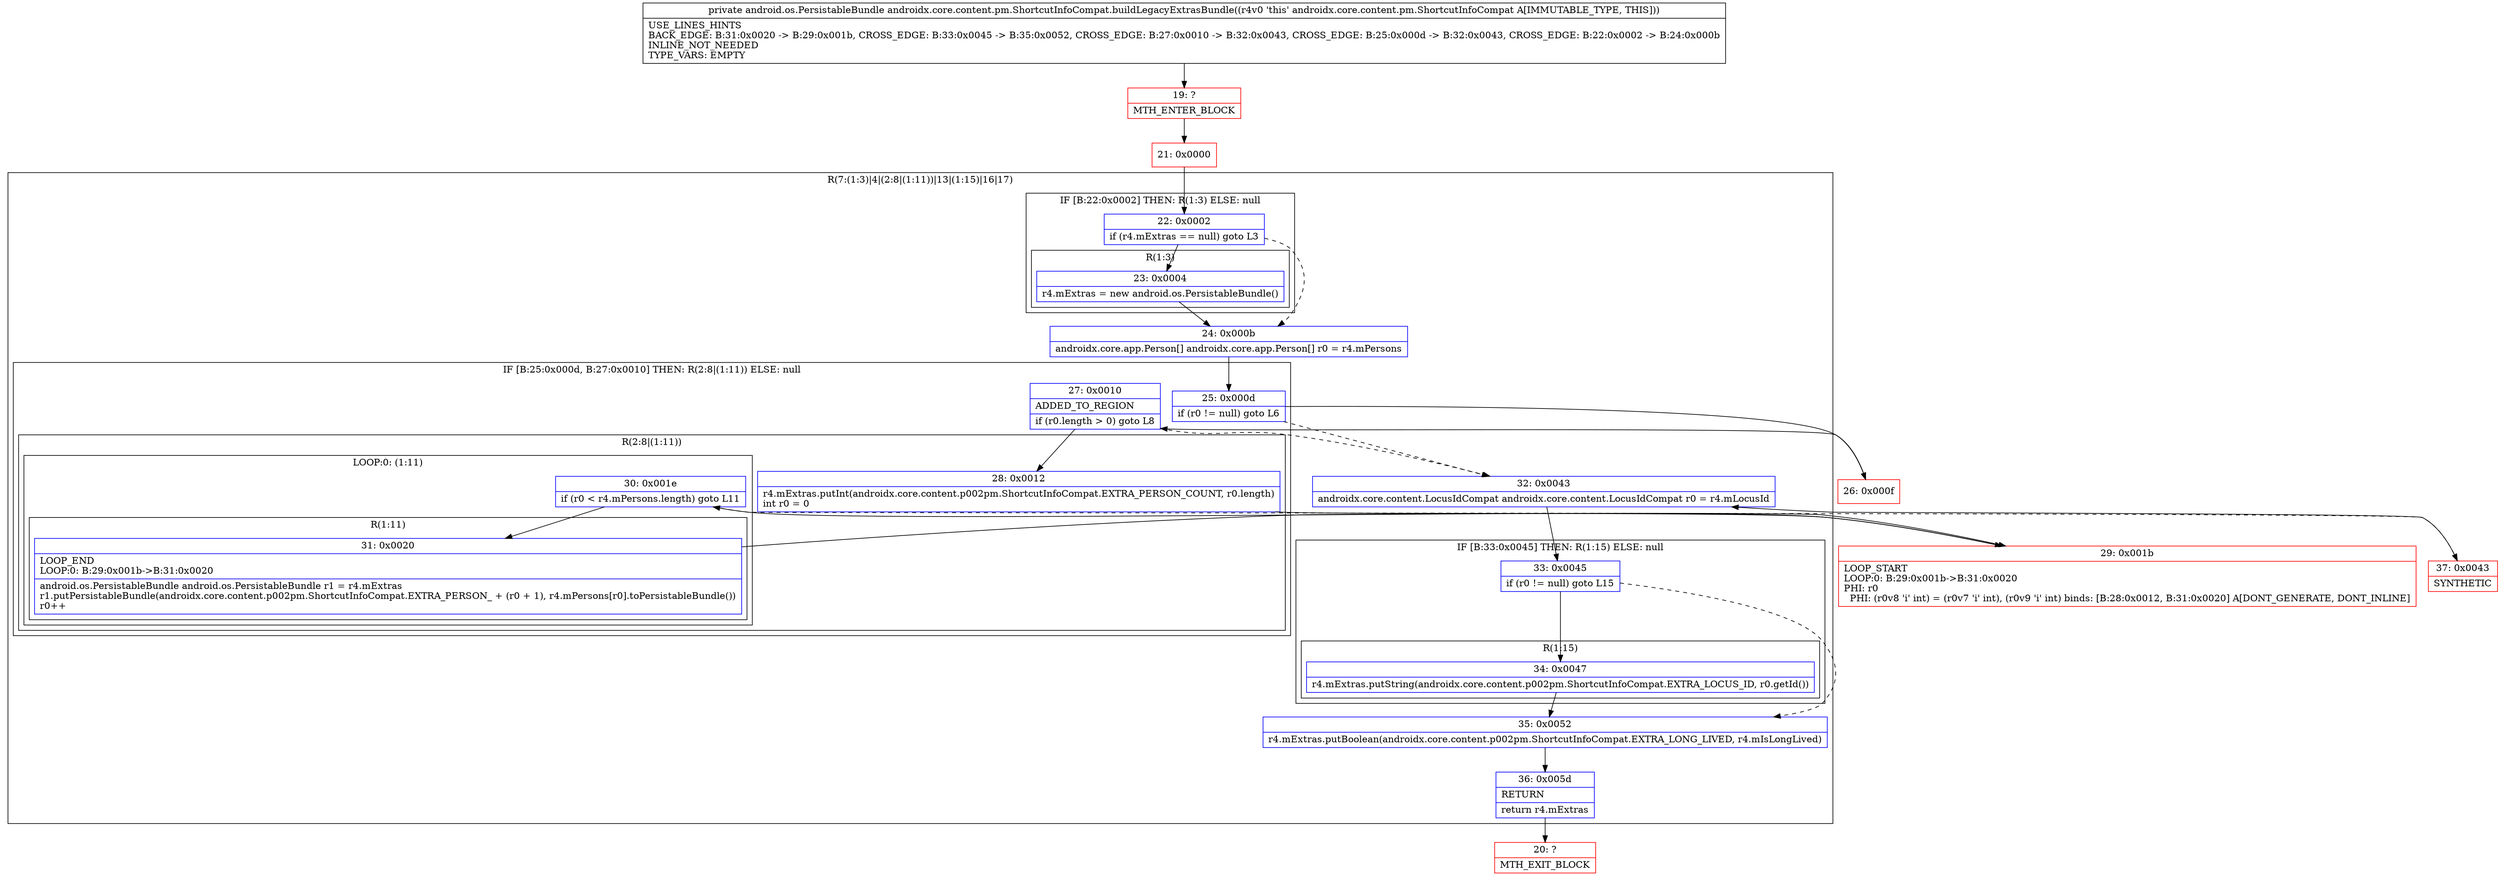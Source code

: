 digraph "CFG forandroidx.core.content.pm.ShortcutInfoCompat.buildLegacyExtrasBundle()Landroid\/os\/PersistableBundle;" {
subgraph cluster_Region_1796779407 {
label = "R(7:(1:3)|4|(2:8|(1:11))|13|(1:15)|16|17)";
node [shape=record,color=blue];
subgraph cluster_IfRegion_414059526 {
label = "IF [B:22:0x0002] THEN: R(1:3) ELSE: null";
node [shape=record,color=blue];
Node_22 [shape=record,label="{22\:\ 0x0002|if (r4.mExtras == null) goto L3\l}"];
subgraph cluster_Region_2016595619 {
label = "R(1:3)";
node [shape=record,color=blue];
Node_23 [shape=record,label="{23\:\ 0x0004|r4.mExtras = new android.os.PersistableBundle()\l}"];
}
}
Node_24 [shape=record,label="{24\:\ 0x000b|androidx.core.app.Person[] androidx.core.app.Person[] r0 = r4.mPersons\l}"];
subgraph cluster_IfRegion_602221660 {
label = "IF [B:25:0x000d, B:27:0x0010] THEN: R(2:8|(1:11)) ELSE: null";
node [shape=record,color=blue];
Node_25 [shape=record,label="{25\:\ 0x000d|if (r0 != null) goto L6\l}"];
Node_27 [shape=record,label="{27\:\ 0x0010|ADDED_TO_REGION\l|if (r0.length \> 0) goto L8\l}"];
subgraph cluster_Region_743810771 {
label = "R(2:8|(1:11))";
node [shape=record,color=blue];
Node_28 [shape=record,label="{28\:\ 0x0012|r4.mExtras.putInt(androidx.core.content.p002pm.ShortcutInfoCompat.EXTRA_PERSON_COUNT, r0.length)\lint r0 = 0\l}"];
subgraph cluster_LoopRegion_356723905 {
label = "LOOP:0: (1:11)";
node [shape=record,color=blue];
Node_30 [shape=record,label="{30\:\ 0x001e|if (r0 \< r4.mPersons.length) goto L11\l}"];
subgraph cluster_Region_346125188 {
label = "R(1:11)";
node [shape=record,color=blue];
Node_31 [shape=record,label="{31\:\ 0x0020|LOOP_END\lLOOP:0: B:29:0x001b\-\>B:31:0x0020\l|android.os.PersistableBundle android.os.PersistableBundle r1 = r4.mExtras\lr1.putPersistableBundle(androidx.core.content.p002pm.ShortcutInfoCompat.EXTRA_PERSON_ + (r0 + 1), r4.mPersons[r0].toPersistableBundle())\lr0++\l}"];
}
}
}
}
Node_32 [shape=record,label="{32\:\ 0x0043|androidx.core.content.LocusIdCompat androidx.core.content.LocusIdCompat r0 = r4.mLocusId\l}"];
subgraph cluster_IfRegion_823444416 {
label = "IF [B:33:0x0045] THEN: R(1:15) ELSE: null";
node [shape=record,color=blue];
Node_33 [shape=record,label="{33\:\ 0x0045|if (r0 != null) goto L15\l}"];
subgraph cluster_Region_525235384 {
label = "R(1:15)";
node [shape=record,color=blue];
Node_34 [shape=record,label="{34\:\ 0x0047|r4.mExtras.putString(androidx.core.content.p002pm.ShortcutInfoCompat.EXTRA_LOCUS_ID, r0.getId())\l}"];
}
}
Node_35 [shape=record,label="{35\:\ 0x0052|r4.mExtras.putBoolean(androidx.core.content.p002pm.ShortcutInfoCompat.EXTRA_LONG_LIVED, r4.mIsLongLived)\l}"];
Node_36 [shape=record,label="{36\:\ 0x005d|RETURN\l|return r4.mExtras\l}"];
}
Node_19 [shape=record,color=red,label="{19\:\ ?|MTH_ENTER_BLOCK\l}"];
Node_21 [shape=record,color=red,label="{21\:\ 0x0000}"];
Node_26 [shape=record,color=red,label="{26\:\ 0x000f}"];
Node_29 [shape=record,color=red,label="{29\:\ 0x001b|LOOP_START\lLOOP:0: B:29:0x001b\-\>B:31:0x0020\lPHI: r0 \l  PHI: (r0v8 'i' int) = (r0v7 'i' int), (r0v9 'i' int) binds: [B:28:0x0012, B:31:0x0020] A[DONT_GENERATE, DONT_INLINE]\l}"];
Node_37 [shape=record,color=red,label="{37\:\ 0x0043|SYNTHETIC\l}"];
Node_20 [shape=record,color=red,label="{20\:\ ?|MTH_EXIT_BLOCK\l}"];
MethodNode[shape=record,label="{private android.os.PersistableBundle androidx.core.content.pm.ShortcutInfoCompat.buildLegacyExtrasBundle((r4v0 'this' androidx.core.content.pm.ShortcutInfoCompat A[IMMUTABLE_TYPE, THIS]))  | USE_LINES_HINTS\lBACK_EDGE: B:31:0x0020 \-\> B:29:0x001b, CROSS_EDGE: B:33:0x0045 \-\> B:35:0x0052, CROSS_EDGE: B:27:0x0010 \-\> B:32:0x0043, CROSS_EDGE: B:25:0x000d \-\> B:32:0x0043, CROSS_EDGE: B:22:0x0002 \-\> B:24:0x000b\lINLINE_NOT_NEEDED\lTYPE_VARS: EMPTY\l}"];
MethodNode -> Node_19;Node_22 -> Node_23;
Node_22 -> Node_24[style=dashed];
Node_23 -> Node_24;
Node_24 -> Node_25;
Node_25 -> Node_26;
Node_25 -> Node_32[style=dashed];
Node_27 -> Node_28;
Node_27 -> Node_32[style=dashed];
Node_28 -> Node_29;
Node_30 -> Node_31;
Node_30 -> Node_37[style=dashed];
Node_31 -> Node_29;
Node_32 -> Node_33;
Node_33 -> Node_34;
Node_33 -> Node_35[style=dashed];
Node_34 -> Node_35;
Node_35 -> Node_36;
Node_36 -> Node_20;
Node_19 -> Node_21;
Node_21 -> Node_22;
Node_26 -> Node_27;
Node_29 -> Node_30;
Node_37 -> Node_32;
}

